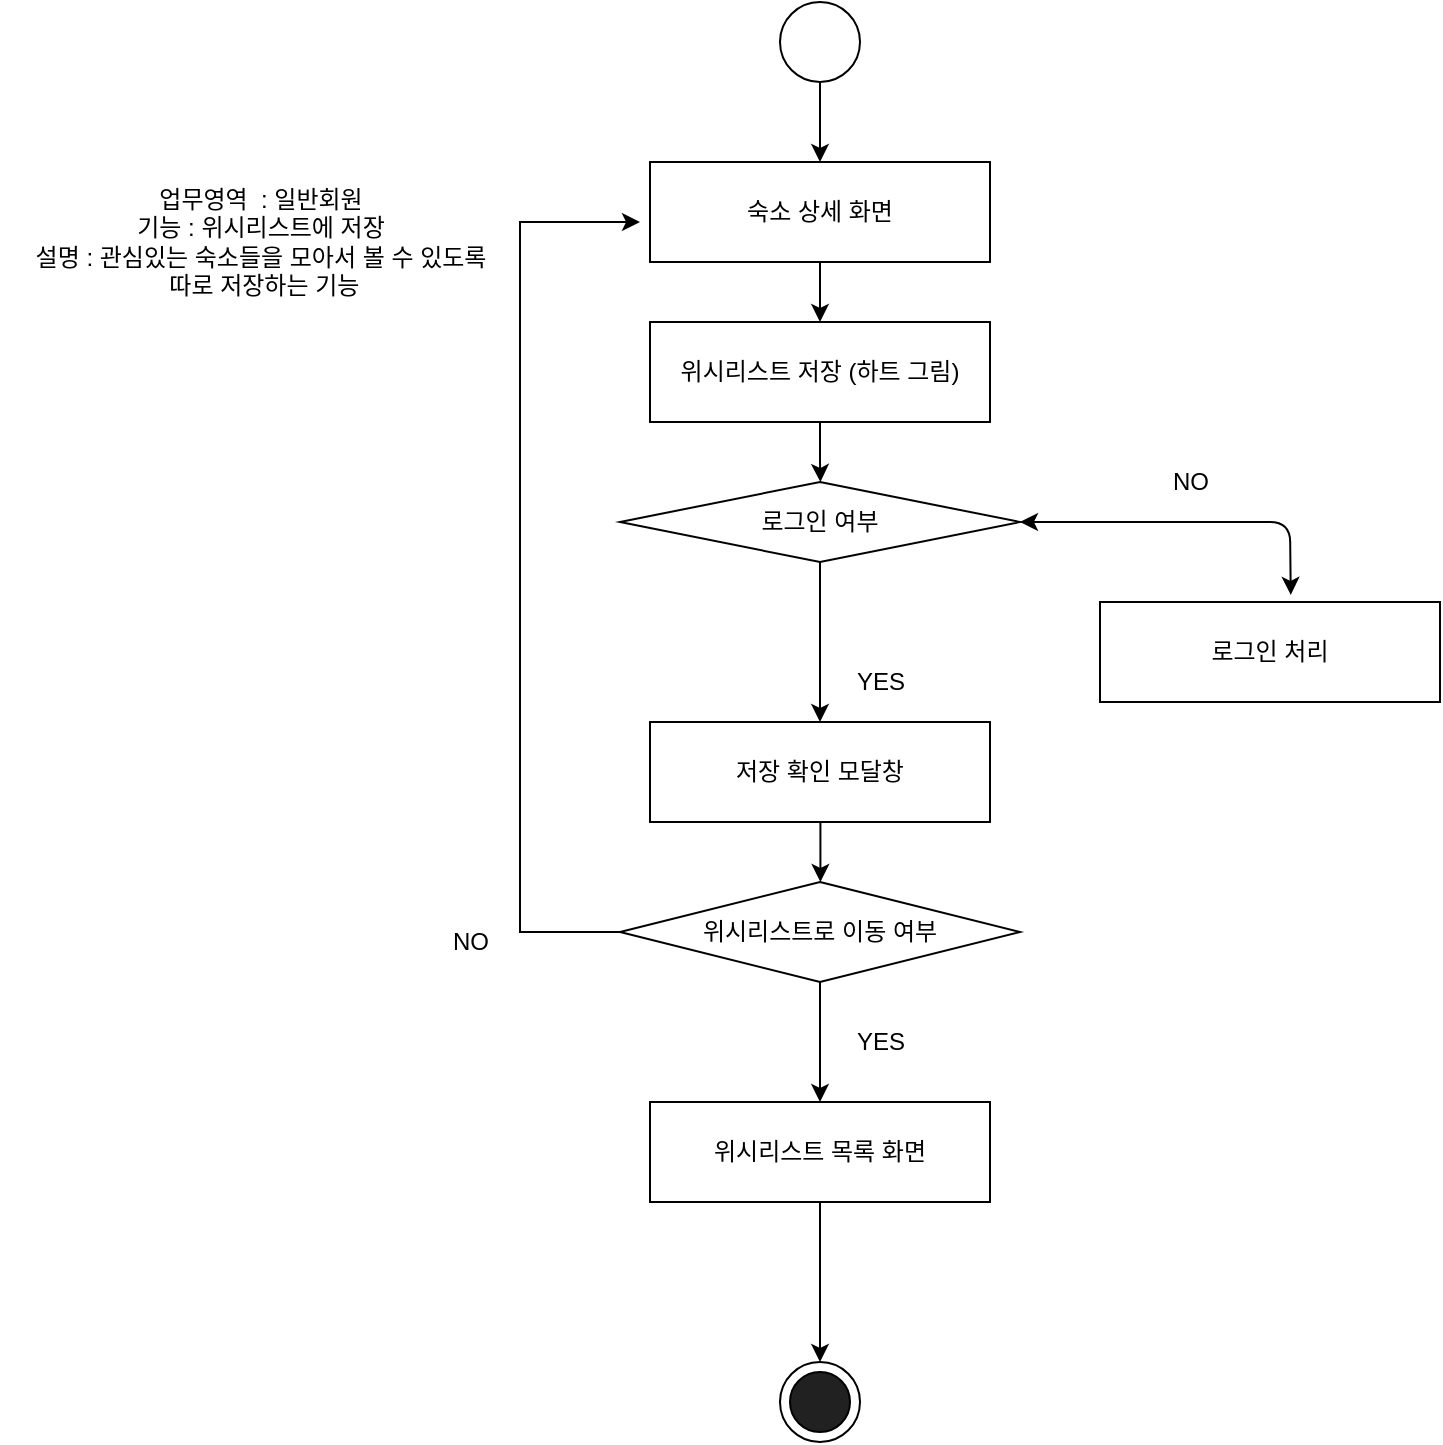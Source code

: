 <mxfile version="12.4.3" type="device" pages="1"><diagram id="Oa9L7knZ7J5j9yQcJq86" name="Page-1"><mxGraphModel dx="1662" dy="662" grid="1" gridSize="10" guides="1" tooltips="1" connect="1" arrows="1" fold="1" page="1" pageScale="1" pageWidth="827" pageHeight="1169" math="0" shadow="0"><root><mxCell id="0"/><mxCell id="1" parent="0"/><mxCell id="E6Z8HjIN5yPOnwhXo9if-9" value="" style="edgeStyle=orthogonalEdgeStyle;rounded=0;orthogonalLoop=1;jettySize=auto;html=1;" parent="1" source="E6Z8HjIN5yPOnwhXo9if-1" edge="1"><mxGeometry relative="1" as="geometry"><mxPoint x="440" y="100" as="targetPoint"/></mxGeometry></mxCell><mxCell id="E6Z8HjIN5yPOnwhXo9if-1" value="" style="ellipse;whiteSpace=wrap;html=1;aspect=fixed;" parent="1" vertex="1"><mxGeometry x="420" y="20" width="40" height="40" as="geometry"/></mxCell><mxCell id="E6Z8HjIN5yPOnwhXo9if-12" value="" style="edgeStyle=orthogonalEdgeStyle;rounded=0;orthogonalLoop=1;jettySize=auto;html=1;" parent="1" source="E6Z8HjIN5yPOnwhXo9if-10" target="E6Z8HjIN5yPOnwhXo9if-11" edge="1"><mxGeometry relative="1" as="geometry"/></mxCell><mxCell id="E6Z8HjIN5yPOnwhXo9if-10" value="숙소 상세 화면" style="rounded=0;whiteSpace=wrap;html=1;" parent="1" vertex="1"><mxGeometry x="355" y="100" width="170" height="50" as="geometry"/></mxCell><mxCell id="E6Z8HjIN5yPOnwhXo9if-14" value="" style="edgeStyle=orthogonalEdgeStyle;rounded=0;orthogonalLoop=1;jettySize=auto;html=1;" parent="1" source="E6Z8HjIN5yPOnwhXo9if-11" edge="1"><mxGeometry relative="1" as="geometry"><mxPoint x="440.207" y="260.0" as="targetPoint"/></mxGeometry></mxCell><mxCell id="E6Z8HjIN5yPOnwhXo9if-11" value="위시리스트 저장 (하트 그림)" style="rounded=0;whiteSpace=wrap;html=1;" parent="1" vertex="1"><mxGeometry x="355" y="180" width="170" height="50" as="geometry"/></mxCell><mxCell id="E6Z8HjIN5yPOnwhXo9if-19" value="" style="edgeStyle=orthogonalEdgeStyle;rounded=0;orthogonalLoop=1;jettySize=auto;html=1;" parent="1" source="E6Z8HjIN5yPOnwhXo9if-17" edge="1"><mxGeometry relative="1" as="geometry"><mxPoint x="440" y="380" as="targetPoint"/></mxGeometry></mxCell><mxCell id="E6Z8HjIN5yPOnwhXo9if-17" value="로그인 여부" style="rhombus;whiteSpace=wrap;html=1;" parent="1" vertex="1"><mxGeometry x="340" y="260" width="200" height="40" as="geometry"/></mxCell><mxCell id="E6Z8HjIN5yPOnwhXo9if-21" value="저장 확인 모달창" style="rounded=0;whiteSpace=wrap;html=1;" parent="1" vertex="1"><mxGeometry x="355" y="380" width="170" height="50" as="geometry"/></mxCell><mxCell id="E6Z8HjIN5yPOnwhXo9if-27" value="YES" style="text;html=1;align=center;verticalAlign=middle;resizable=0;points=[];;autosize=1;" parent="1" vertex="1"><mxGeometry x="450" y="350" width="40" height="20" as="geometry"/></mxCell><mxCell id="E6Z8HjIN5yPOnwhXo9if-28" value="NO" style="text;html=1;align=center;verticalAlign=middle;resizable=0;points=[];;autosize=1;" parent="1" vertex="1"><mxGeometry x="610" y="250" width="30" height="20" as="geometry"/></mxCell><mxCell id="E6Z8HjIN5yPOnwhXo9if-38" value="&lt;div&gt;업무영역&amp;nbsp; : 일반회원&lt;/div&gt;&lt;div&gt;기능 : 위시리스트에 저장&lt;/div&gt;&lt;div&gt;설명 : 관심있는 숙소들을 모아서 볼 수 있도록&lt;/div&gt;&lt;div&gt;&amp;nbsp;따로 저장하는 기능&lt;/div&gt;" style="text;html=1;align=center;verticalAlign=middle;resizable=0;points=[];;autosize=1;" parent="1" vertex="1"><mxGeometry x="30" y="110" width="260" height="60" as="geometry"/></mxCell><mxCell id="JlsSkcfzn30z9gqGYvn--3" value="로그인 처리" style="rounded=0;whiteSpace=wrap;html=1;" vertex="1" parent="1"><mxGeometry x="580" y="320" width="170" height="50" as="geometry"/></mxCell><mxCell id="JlsSkcfzn30z9gqGYvn--5" value="" style="endArrow=classic;startArrow=classic;html=1;entryX=0.561;entryY=-0.071;entryDx=0;entryDy=0;entryPerimeter=0;" edge="1" parent="1" target="JlsSkcfzn30z9gqGYvn--3"><mxGeometry width="50" height="50" relative="1" as="geometry"><mxPoint x="540" y="280" as="sourcePoint"/><mxPoint x="590" y="230" as="targetPoint"/><Array as="points"><mxPoint x="675" y="280"/></Array></mxGeometry></mxCell><mxCell id="JlsSkcfzn30z9gqGYvn--6" value="" style="group" vertex="1" connectable="0" parent="1"><mxGeometry x="420" y="700" width="40" height="40" as="geometry"/></mxCell><mxCell id="E6Z8HjIN5yPOnwhXo9if-31" value="" style="ellipse;whiteSpace=wrap;html=1;aspect=fixed;" parent="JlsSkcfzn30z9gqGYvn--6" vertex="1"><mxGeometry width="40" height="40" as="geometry"/></mxCell><mxCell id="E6Z8HjIN5yPOnwhXo9if-33" value="" style="ellipse;whiteSpace=wrap;html=1;aspect=fixed;fillColor=#212121;" parent="JlsSkcfzn30z9gqGYvn--6" vertex="1"><mxGeometry x="5" y="5" width="30" height="30" as="geometry"/></mxCell><mxCell id="JlsSkcfzn30z9gqGYvn--7" value="" style="edgeStyle=orthogonalEdgeStyle;rounded=0;orthogonalLoop=1;jettySize=auto;html=1;" edge="1" parent="1"><mxGeometry relative="1" as="geometry"><mxPoint x="440.207" y="430" as="sourcePoint"/><mxPoint x="440.207" y="460.0" as="targetPoint"/></mxGeometry></mxCell><mxCell id="JlsSkcfzn30z9gqGYvn--11" value="" style="edgeStyle=orthogonalEdgeStyle;rounded=0;orthogonalLoop=1;jettySize=auto;html=1;" edge="1" parent="1" source="JlsSkcfzn30z9gqGYvn--8"><mxGeometry relative="1" as="geometry"><mxPoint x="440" y="570" as="targetPoint"/></mxGeometry></mxCell><mxCell id="JlsSkcfzn30z9gqGYvn--16" value="" style="edgeStyle=orthogonalEdgeStyle;rounded=0;orthogonalLoop=1;jettySize=auto;html=1;" edge="1" parent="1" source="JlsSkcfzn30z9gqGYvn--8"><mxGeometry relative="1" as="geometry"><mxPoint x="350" y="130" as="targetPoint"/><Array as="points"><mxPoint x="290" y="485"/><mxPoint x="290" y="130"/></Array></mxGeometry></mxCell><mxCell id="JlsSkcfzn30z9gqGYvn--8" value="위시리스트로 이동 여부" style="rhombus;whiteSpace=wrap;html=1;" vertex="1" parent="1"><mxGeometry x="340" y="460" width="200" height="50" as="geometry"/></mxCell><mxCell id="JlsSkcfzn30z9gqGYvn--9" value="YES" style="text;html=1;align=center;verticalAlign=middle;resizable=0;points=[];;autosize=1;" vertex="1" parent="1"><mxGeometry x="450" y="530" width="40" height="20" as="geometry"/></mxCell><mxCell id="JlsSkcfzn30z9gqGYvn--14" value="" style="edgeStyle=orthogonalEdgeStyle;rounded=0;orthogonalLoop=1;jettySize=auto;html=1;" edge="1" parent="1" source="JlsSkcfzn30z9gqGYvn--12"><mxGeometry relative="1" as="geometry"><mxPoint x="440" y="700" as="targetPoint"/></mxGeometry></mxCell><mxCell id="JlsSkcfzn30z9gqGYvn--12" value="위시리스트 목록 화면" style="rounded=0;whiteSpace=wrap;html=1;" vertex="1" parent="1"><mxGeometry x="355" y="570" width="170" height="50" as="geometry"/></mxCell><mxCell id="JlsSkcfzn30z9gqGYvn--17" value="NO" style="text;html=1;align=center;verticalAlign=middle;resizable=0;points=[];;autosize=1;" vertex="1" parent="1"><mxGeometry x="250" y="480" width="30" height="20" as="geometry"/></mxCell></root></mxGraphModel></diagram></mxfile>